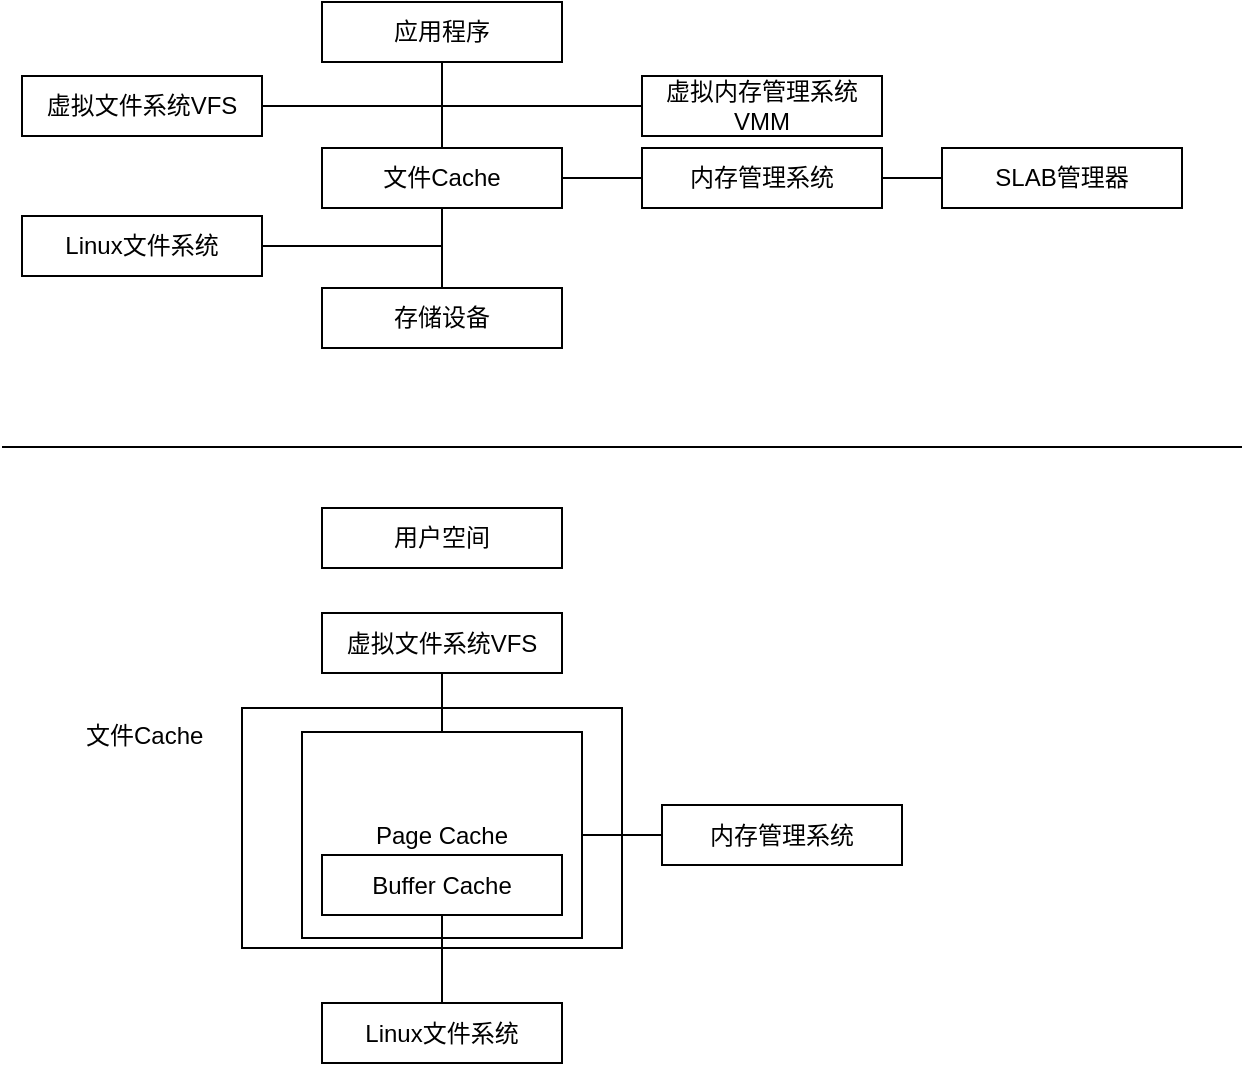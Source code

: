 <mxfile version="10.8.8" type="github"><diagram id="NL9ainirIJ8i7qnlQ6xq" name="Page-1"><mxGraphModel dx="869" dy="625" grid="1" gridSize="10" guides="1" tooltips="1" connect="1" arrows="1" fold="1" page="1" pageScale="1" pageWidth="827" pageHeight="1169" math="0" shadow="0"><root><mxCell id="0"/><mxCell id="1" parent="0"/><mxCell id="kVFUmKTTzwBOUZv9zvLs-1" value="文件Cache" style="rounded=0;whiteSpace=wrap;html=1;" vertex="1" parent="1"><mxGeometry x="320" y="550" width="120" height="30" as="geometry"/></mxCell><mxCell id="kVFUmKTTzwBOUZv9zvLs-3" value="存储设备" style="rounded=0;whiteSpace=wrap;html=1;" vertex="1" parent="1"><mxGeometry x="320" y="620" width="120" height="30" as="geometry"/></mxCell><mxCell id="kVFUmKTTzwBOUZv9zvLs-4" value="Linux文件系统" style="rounded=0;whiteSpace=wrap;html=1;" vertex="1" parent="1"><mxGeometry x="170" y="584" width="120" height="30" as="geometry"/></mxCell><mxCell id="kVFUmKTTzwBOUZv9zvLs-5" value="应用程序" style="rounded=0;whiteSpace=wrap;html=1;" vertex="1" parent="1"><mxGeometry x="320" y="477" width="120" height="30" as="geometry"/></mxCell><mxCell id="kVFUmKTTzwBOUZv9zvLs-6" value="虚拟文件系统VFS" style="rounded=0;whiteSpace=wrap;html=1;" vertex="1" parent="1"><mxGeometry x="170" y="514" width="120" height="30" as="geometry"/></mxCell><mxCell id="kVFUmKTTzwBOUZv9zvLs-7" value="内存管理系统" style="rounded=0;whiteSpace=wrap;html=1;" vertex="1" parent="1"><mxGeometry x="480" y="550" width="120" height="30" as="geometry"/></mxCell><mxCell id="kVFUmKTTzwBOUZv9zvLs-8" value="虚拟内存管理系统VMM" style="rounded=0;whiteSpace=wrap;html=1;" vertex="1" parent="1"><mxGeometry x="480" y="514" width="120" height="30" as="geometry"/></mxCell><mxCell id="kVFUmKTTzwBOUZv9zvLs-9" value="SLAB管理器" style="rounded=0;whiteSpace=wrap;html=1;" vertex="1" parent="1"><mxGeometry x="630" y="550" width="120" height="30" as="geometry"/></mxCell><mxCell id="kVFUmKTTzwBOUZv9zvLs-10" value="" style="rounded=0;whiteSpace=wrap;html=1;" vertex="1" parent="1"><mxGeometry x="280" y="830" width="190" height="120" as="geometry"/></mxCell><mxCell id="kVFUmKTTzwBOUZv9zvLs-11" value="Page Cache" style="rounded=0;whiteSpace=wrap;html=1;" vertex="1" parent="1"><mxGeometry x="310" y="842" width="140" height="103" as="geometry"/></mxCell><mxCell id="kVFUmKTTzwBOUZv9zvLs-12" value="" style="endArrow=none;html=1;" edge="1" parent="1"><mxGeometry width="50" height="50" relative="1" as="geometry"><mxPoint x="160" y="699.5" as="sourcePoint"/><mxPoint x="780" y="699.5" as="targetPoint"/></mxGeometry></mxCell><mxCell id="kVFUmKTTzwBOUZv9zvLs-13" value="Buffer Cache" style="rounded=0;whiteSpace=wrap;html=1;" vertex="1" parent="1"><mxGeometry x="320" y="903.5" width="120" height="30" as="geometry"/></mxCell><mxCell id="kVFUmKTTzwBOUZv9zvLs-14" value="虚拟文件系统VFS" style="rounded=0;whiteSpace=wrap;html=1;" vertex="1" parent="1"><mxGeometry x="320" y="782.5" width="120" height="30" as="geometry"/></mxCell><mxCell id="kVFUmKTTzwBOUZv9zvLs-15" value="内存管理系统" style="rounded=0;whiteSpace=wrap;html=1;" vertex="1" parent="1"><mxGeometry x="490" y="878.5" width="120" height="30" as="geometry"/></mxCell><mxCell id="kVFUmKTTzwBOUZv9zvLs-16" value="用户空间" style="rounded=0;whiteSpace=wrap;html=1;" vertex="1" parent="1"><mxGeometry x="320" y="730" width="120" height="30" as="geometry"/></mxCell><mxCell id="kVFUmKTTzwBOUZv9zvLs-17" value="Linux文件系统" style="rounded=0;whiteSpace=wrap;html=1;" vertex="1" parent="1"><mxGeometry x="320" y="977.5" width="120" height="30" as="geometry"/></mxCell><mxCell id="kVFUmKTTzwBOUZv9zvLs-18" value="文件Cache" style="text;html=1;" vertex="1" parent="1"><mxGeometry x="200" y="830" width="80" height="30" as="geometry"/></mxCell><mxCell id="kVFUmKTTzwBOUZv9zvLs-19" value="" style="endArrow=none;html=1;entryX=0.5;entryY=1;entryDx=0;entryDy=0;exitX=0.5;exitY=0;exitDx=0;exitDy=0;" edge="1" parent="1" source="kVFUmKTTzwBOUZv9zvLs-17" target="kVFUmKTTzwBOUZv9zvLs-13"><mxGeometry width="50" height="50" relative="1" as="geometry"><mxPoint x="160" y="1080" as="sourcePoint"/><mxPoint x="210" y="1030" as="targetPoint"/></mxGeometry></mxCell><mxCell id="kVFUmKTTzwBOUZv9zvLs-20" value="" style="endArrow=none;html=1;entryX=0.5;entryY=1;entryDx=0;entryDy=0;exitX=0.5;exitY=0;exitDx=0;exitDy=0;" edge="1" parent="1" source="kVFUmKTTzwBOUZv9zvLs-11" target="kVFUmKTTzwBOUZv9zvLs-14"><mxGeometry width="50" height="50" relative="1" as="geometry"><mxPoint x="390" y="988" as="sourcePoint"/><mxPoint x="390" y="944" as="targetPoint"/></mxGeometry></mxCell><mxCell id="kVFUmKTTzwBOUZv9zvLs-21" value="" style="endArrow=none;html=1;entryX=0;entryY=0.5;entryDx=0;entryDy=0;exitX=1;exitY=0.5;exitDx=0;exitDy=0;" edge="1" parent="1" source="kVFUmKTTzwBOUZv9zvLs-11" target="kVFUmKTTzwBOUZv9zvLs-15"><mxGeometry width="50" height="50" relative="1" as="geometry"><mxPoint x="160" y="1080" as="sourcePoint"/><mxPoint x="210" y="1030" as="targetPoint"/></mxGeometry></mxCell><mxCell id="kVFUmKTTzwBOUZv9zvLs-22" value="" style="endArrow=none;html=1;entryX=0.5;entryY=1;entryDx=0;entryDy=0;exitX=0.5;exitY=0;exitDx=0;exitDy=0;" edge="1" parent="1" source="kVFUmKTTzwBOUZv9zvLs-1" target="kVFUmKTTzwBOUZv9zvLs-5"><mxGeometry width="50" height="50" relative="1" as="geometry"><mxPoint x="390" y="852" as="sourcePoint"/><mxPoint x="390" y="823" as="targetPoint"/></mxGeometry></mxCell><mxCell id="kVFUmKTTzwBOUZv9zvLs-23" value="" style="endArrow=none;html=1;entryX=0.5;entryY=1;entryDx=0;entryDy=0;exitX=0.5;exitY=0;exitDx=0;exitDy=0;" edge="1" parent="1" source="kVFUmKTTzwBOUZv9zvLs-3" target="kVFUmKTTzwBOUZv9zvLs-1"><mxGeometry width="50" height="50" relative="1" as="geometry"><mxPoint x="390" y="560" as="sourcePoint"/><mxPoint x="390" y="517" as="targetPoint"/></mxGeometry></mxCell><mxCell id="kVFUmKTTzwBOUZv9zvLs-24" value="" style="endArrow=none;html=1;entryX=1;entryY=0.5;entryDx=0;entryDy=0;" edge="1" parent="1" target="kVFUmKTTzwBOUZv9zvLs-4"><mxGeometry width="50" height="50" relative="1" as="geometry"><mxPoint x="380" y="599" as="sourcePoint"/><mxPoint x="390" y="590" as="targetPoint"/></mxGeometry></mxCell><mxCell id="kVFUmKTTzwBOUZv9zvLs-25" value="" style="endArrow=none;html=1;entryX=1;entryY=0.5;entryDx=0;entryDy=0;" edge="1" parent="1" target="kVFUmKTTzwBOUZv9zvLs-6"><mxGeometry width="50" height="50" relative="1" as="geometry"><mxPoint x="380" y="529" as="sourcePoint"/><mxPoint x="300" y="609" as="targetPoint"/></mxGeometry></mxCell><mxCell id="kVFUmKTTzwBOUZv9zvLs-26" value="" style="endArrow=none;html=1;exitX=0;exitY=0.5;exitDx=0;exitDy=0;" edge="1" parent="1" source="kVFUmKTTzwBOUZv9zvLs-8"><mxGeometry width="50" height="50" relative="1" as="geometry"><mxPoint x="390" y="539" as="sourcePoint"/><mxPoint x="380" y="529" as="targetPoint"/></mxGeometry></mxCell><mxCell id="kVFUmKTTzwBOUZv9zvLs-27" value="" style="endArrow=none;html=1;exitX=0;exitY=0.5;exitDx=0;exitDy=0;entryX=1;entryY=0.5;entryDx=0;entryDy=0;" edge="1" parent="1" source="kVFUmKTTzwBOUZv9zvLs-7" target="kVFUmKTTzwBOUZv9zvLs-1"><mxGeometry width="50" height="50" relative="1" as="geometry"><mxPoint x="490" y="539" as="sourcePoint"/><mxPoint x="390" y="539" as="targetPoint"/></mxGeometry></mxCell><mxCell id="kVFUmKTTzwBOUZv9zvLs-29" value="" style="endArrow=none;html=1;exitX=0;exitY=0.5;exitDx=0;exitDy=0;entryX=1;entryY=0.5;entryDx=0;entryDy=0;" edge="1" parent="1" source="kVFUmKTTzwBOUZv9zvLs-9" target="kVFUmKTTzwBOUZv9zvLs-7"><mxGeometry width="50" height="50" relative="1" as="geometry"><mxPoint x="490" y="568" as="sourcePoint"/><mxPoint x="450" y="568" as="targetPoint"/></mxGeometry></mxCell></root></mxGraphModel></diagram></mxfile>